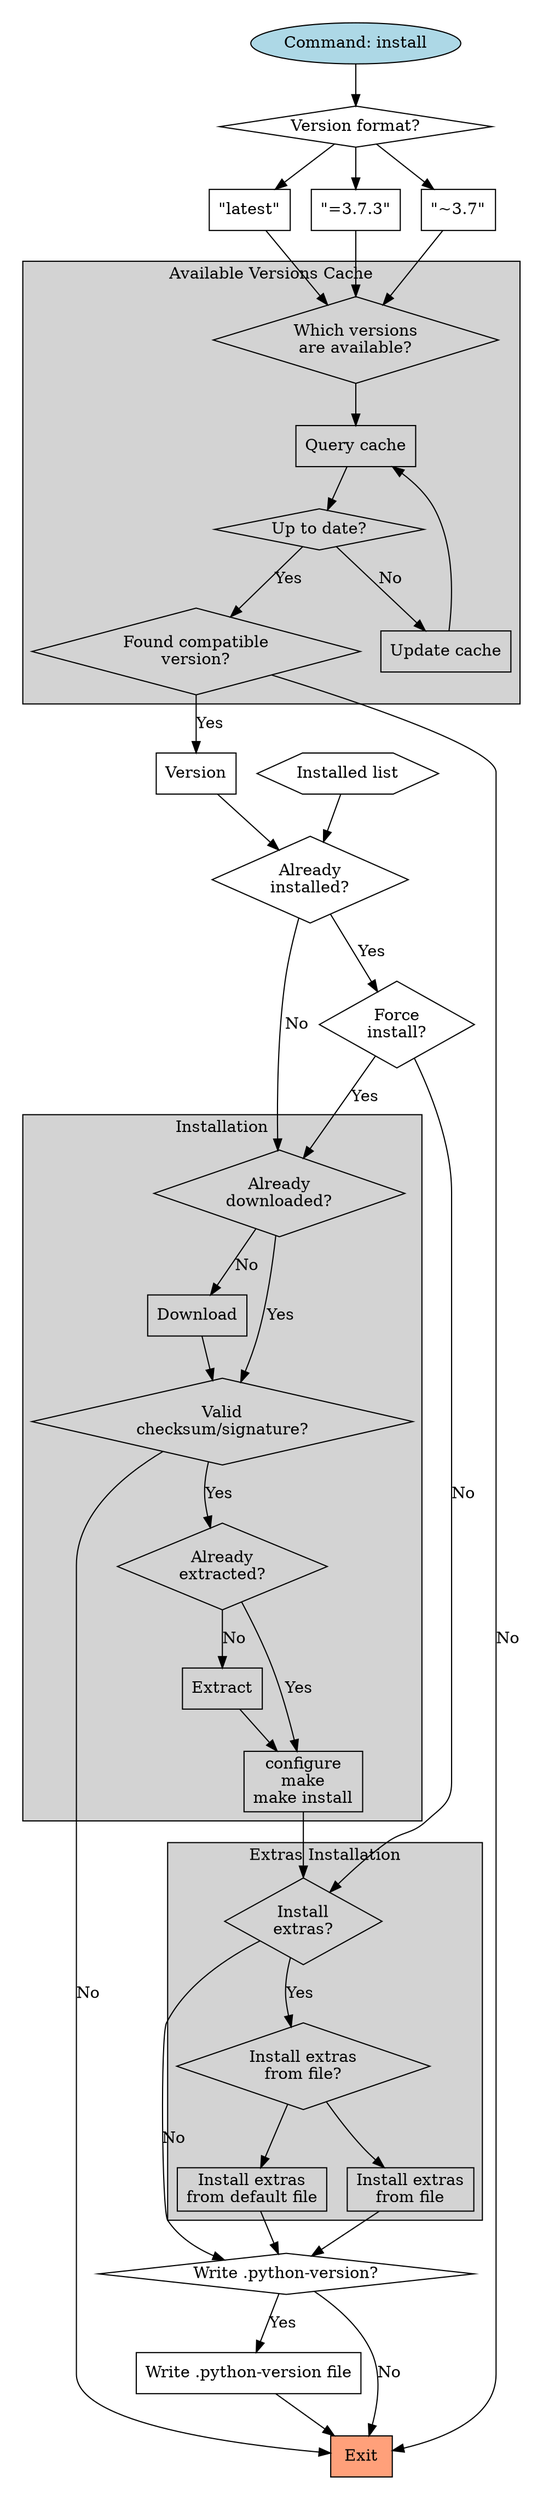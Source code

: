 digraph install {
    node [shape="rectangle"];

    subgraph cluster_install_commmand {
        label = "";
        color = "none";

        command_install [label="Command: install", shape="oval", style="filled", fillcolor="lightblue"];
        decision_parse_version [label="Version format?", shape="diamond"];
        version [label = "Version"];

        installed_list [label="Installed list", shape="hexagon"];
        decision_already_installed [label="Already\ninstalled?", shape="diamond"];
        decision_force_install [label="Force\ninstall?", shape="diamond"];

        decision_write_version_file [label="Write .python-version?", shape="diamond"];
        write_version_file [label="Write .python-version file"];

        exit [label="Exit", style="filled", fillcolor="lightsalmon"];

        subgraph cluster_versions {
            color = "none";
            label = "";
            version_latest [label="\"latest\""];
            version_exact [label="\"=3.7.3\""];
            version_tilde [label="\"~3.7\""];
        }

        subgraph cluster_available_cache {
            label = "Available Versions Cache";
            shape = "rectangle";
            color = "black";
            style = "filled";
            fillcolor = "lightgrey";
            decision_cache_available_versions [label="Which versions\nare available?", shape="diamond"];
            cache_query [label="Query cache"];
            decision_cache_up_to_date [label="Up to date?", shape="diamond"];
            cache_update [label="Update cache"];
            cache_find_compatible [label="Found compatible\nversion?", shape="diamond"];
        }

        subgraph cluster_install {
            label = "Installation";
            shape = "rectangle";
            color = "black";
            style = "filled";
            fillcolor = "lightgrey";
            decision_already_downloaded [label="Already\ndownloaded?", shape="diamond"];
            download [label="Download"];
            decision_valid_checksum [label="Valid\nchecksum/signature?", shape="diamond"];
            decision_already_extracted [label="Already\nextracted?", shape="diamond"];
            extract [label="Extract"];
            configure_make_make_install [label="configure\nmake\nmake install"];
        }

        subgraph cluster_extras_install {
            label = "Extras Installation";
            shape = "rectangle";
            color = "black";
            style = "filled";
            fillcolor = "lightgrey";
            decision_install_extras [label="Install\nextras?", shape="diamond"];
            decision_extras_from_file [label="Install extras\nfrom file?", shape="diamond"];
            extras_from_file [label="Install extras\nfrom file"];
            extras_from_default [label="Install extras\nfrom default file"];
        }
    }

    // ========================================================
    // Transitions

    command_install -> decision_parse_version;

    decision_parse_version -> version_latest;
    decision_parse_version -> version_exact;
    decision_parse_version -> version_tilde;

    cache_query -> decision_cache_up_to_date;
    decision_cache_up_to_date -> cache_find_compatible [label="Yes"];
    decision_cache_up_to_date -> cache_update [label="No"];
    cache_update -> cache_query;

    version_tilde -> decision_cache_available_versions;
    version_latest -> decision_cache_available_versions;
    version_exact -> decision_cache_available_versions;
    decision_cache_available_versions -> cache_query;

    cache_find_compatible -> version [label="Yes"];
    cache_find_compatible -> exit [label="No"];

    version -> decision_already_installed;

    installed_list  -> decision_already_installed;

    decision_already_installed -> decision_force_install [label="Yes"];
    decision_already_installed -> decision_already_downloaded [label="No"];
    decision_force_install -> decision_already_downloaded [label="Yes"];
    decision_force_install -> decision_install_extras [label="No"];

    decision_already_downloaded -> download [label="No"];
    decision_already_downloaded -> decision_valid_checksum [label="Yes"];

    download -> decision_valid_checksum;
    decision_valid_checksum -> decision_already_extracted [label="Yes"];
    decision_valid_checksum -> exit [label="No"];

    decision_already_extracted -> configure_make_make_install [label="Yes"];
    decision_already_extracted -> extract [label="No"];

    extract -> configure_make_make_install;

    configure_make_make_install -> decision_install_extras;
    decision_install_extras -> decision_extras_from_file [label="Yes"];
    decision_install_extras -> decision_write_version_file [label="No"];

    decision_extras_from_file -> extras_from_file;
    decision_extras_from_file -> extras_from_default;
    extras_from_file -> decision_write_version_file;
    extras_from_default -> decision_write_version_file;

    decision_write_version_file -> write_version_file [label="Yes"];
    decision_write_version_file -> exit [label="No"];

    write_version_file -> exit;
}
